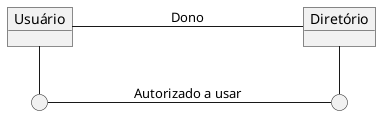 @startuml mod01ima14
skinparam ClassAttributeIconSize 0
object "Usuário" as o1
object "Diretório" as o2
circle " " as p1
circle " " as p2
left to right direction
o1 --- o2 : Dono
o1 -right- p1
p1 --- p2 : Autorizado a usar
p2 --left- o2
@enduml